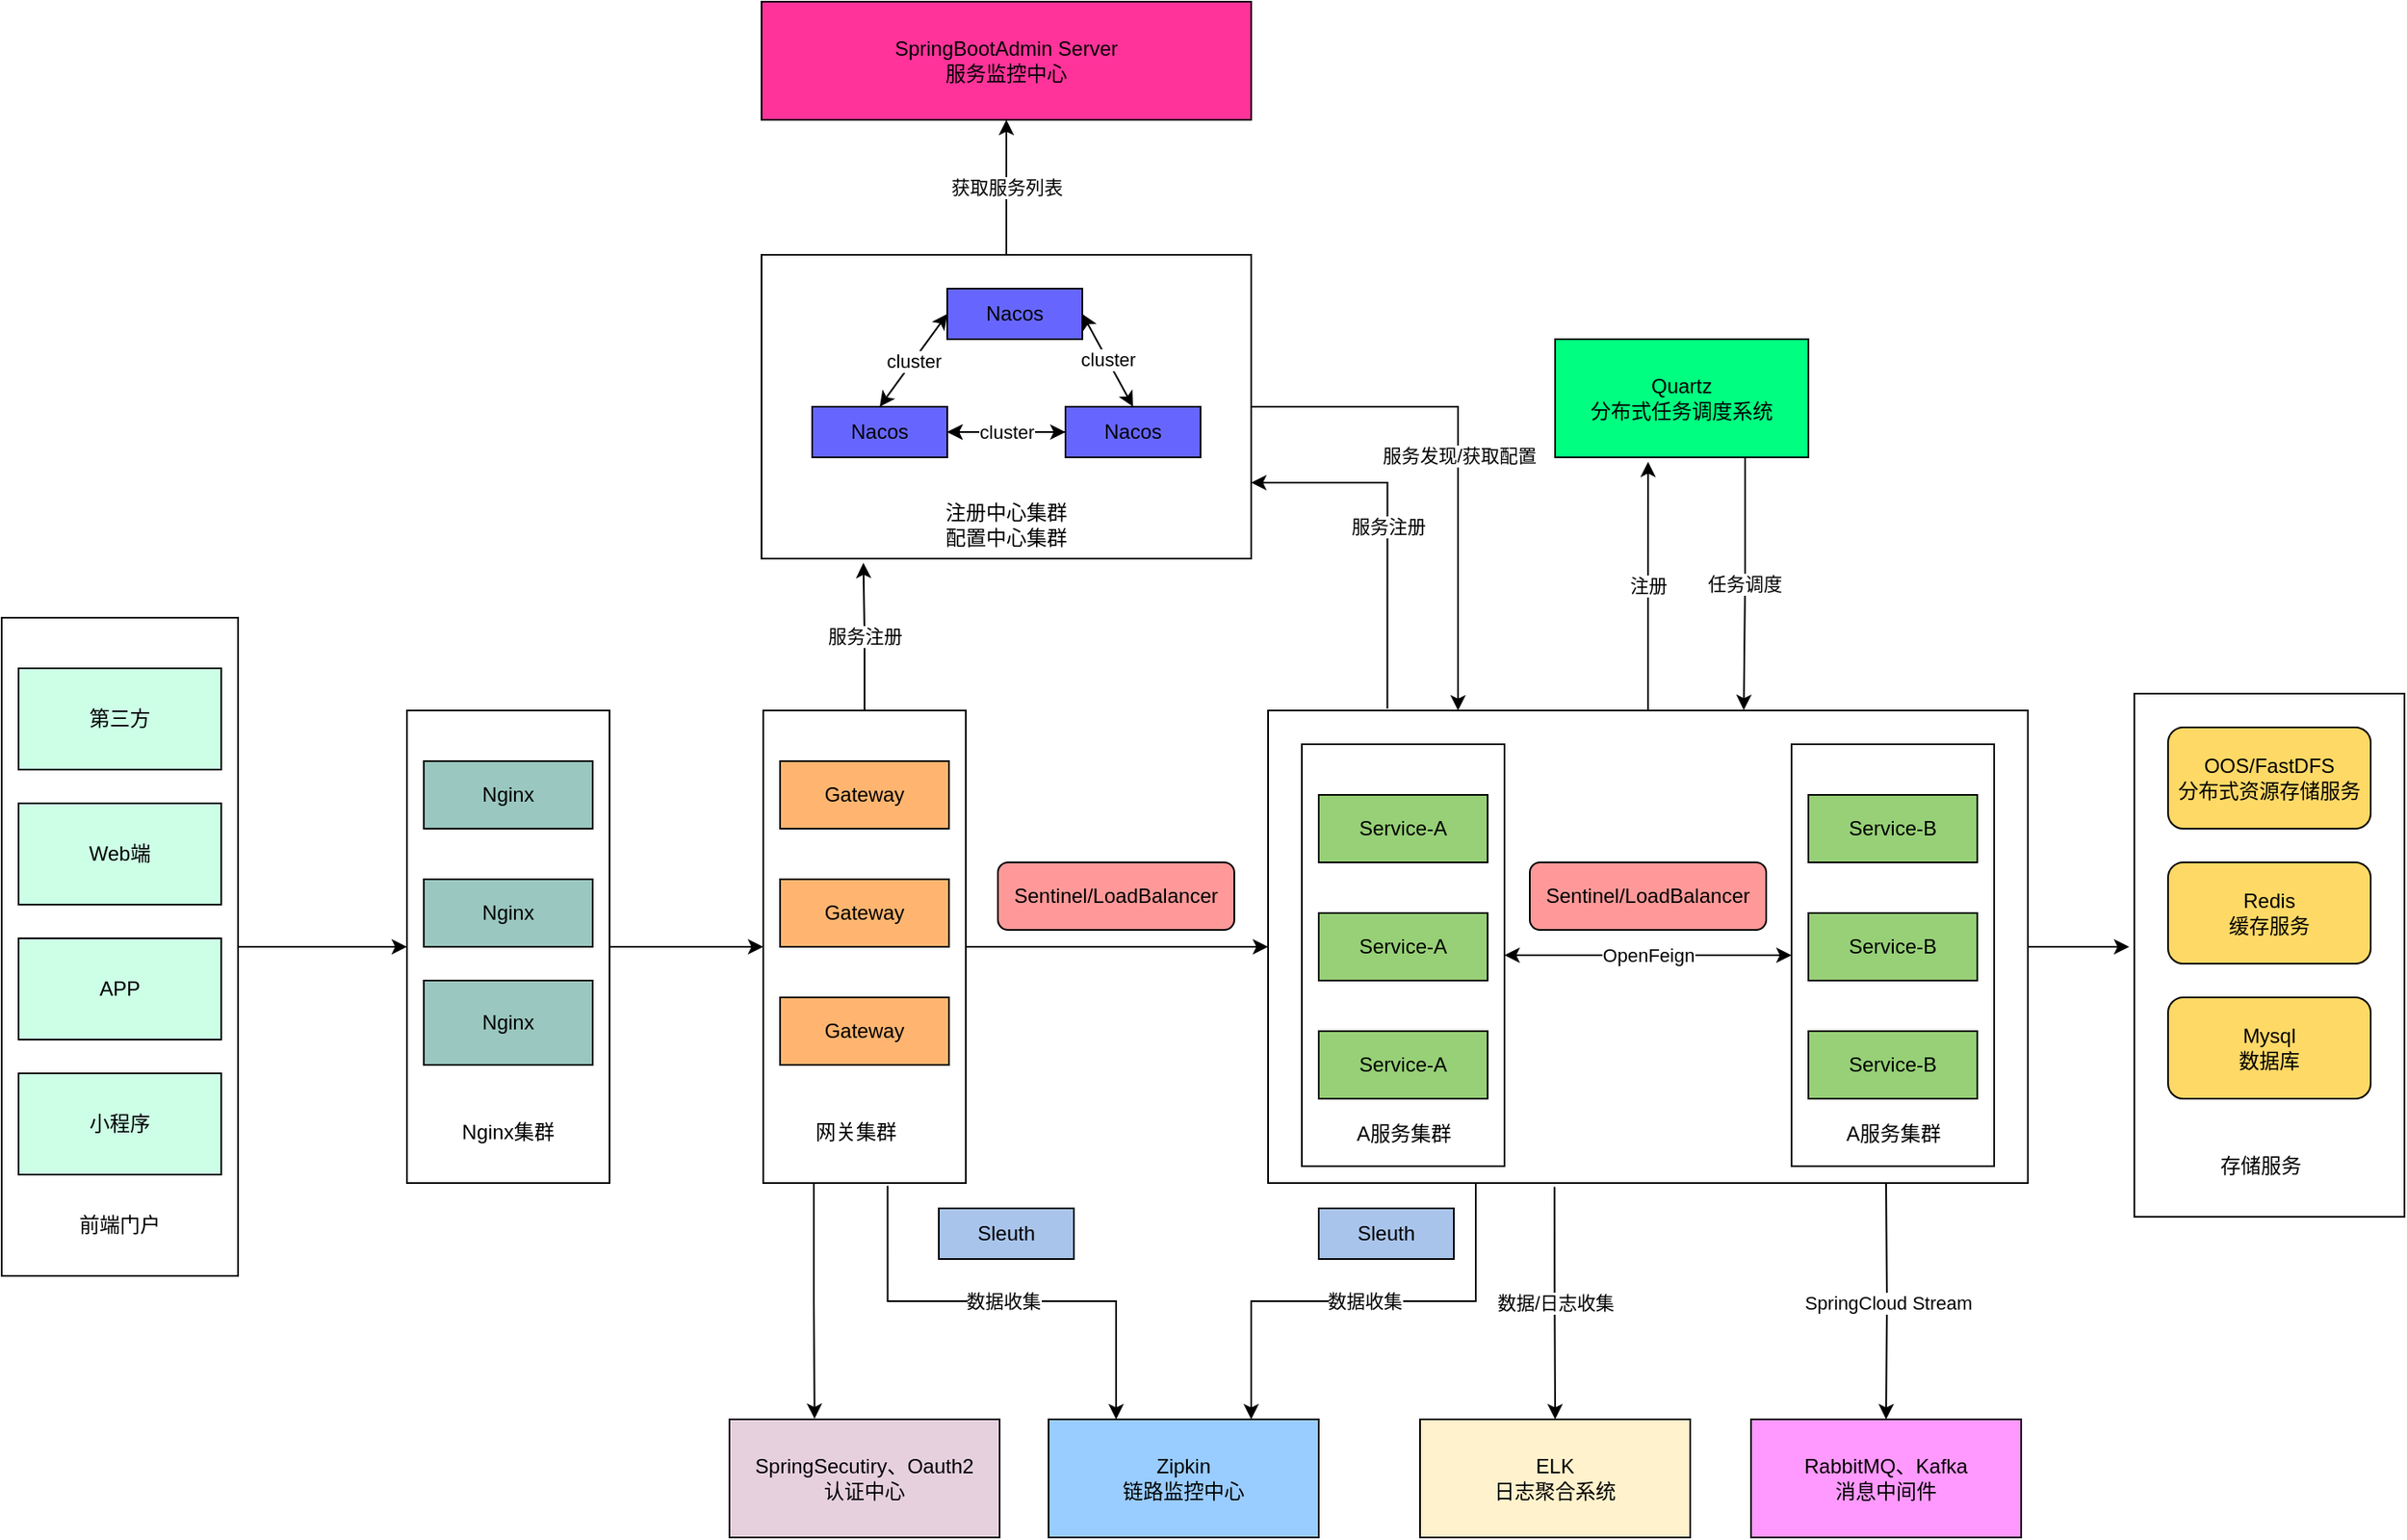 <mxfile version="15.2.5" type="github">
  <diagram id="hAlvQEQZmwfHhiAsySbr" name="第 1 页">
    <mxGraphModel dx="2425" dy="684" grid="1" gridSize="10" guides="1" tooltips="1" connect="1" arrows="1" fold="1" page="1" pageScale="1" pageWidth="827" pageHeight="1169" math="0" shadow="0">
      <root>
        <mxCell id="0" />
        <mxCell id="1" parent="0" />
        <mxCell id="vxcYbO20Ohb1d8lzNLRG-107" value="" style="rounded=0;whiteSpace=wrap;html=1;" vertex="1" parent="1">
          <mxGeometry x="623" y="490" width="160" height="310" as="geometry" />
        </mxCell>
        <mxCell id="vxcYbO20Ohb1d8lzNLRG-1" value="Mysql&lt;br&gt;数据库" style="rounded=1;whiteSpace=wrap;html=1;fillColor=#FFD966;" vertex="1" parent="1">
          <mxGeometry x="643" y="670" width="120" height="60" as="geometry" />
        </mxCell>
        <mxCell id="vxcYbO20Ohb1d8lzNLRG-2" value="Redis&lt;br&gt;缓存服务" style="rounded=1;whiteSpace=wrap;html=1;fillColor=#FFD966;" vertex="1" parent="1">
          <mxGeometry x="643" y="590" width="120" height="60" as="geometry" />
        </mxCell>
        <mxCell id="vxcYbO20Ohb1d8lzNLRG-3" value="OOS/FastDFS&lt;br&gt;分布式资源存储服务" style="rounded=1;whiteSpace=wrap;html=1;fillColor=#FFD966;" vertex="1" parent="1">
          <mxGeometry x="643" y="510" width="120" height="60" as="geometry" />
        </mxCell>
        <mxCell id="vxcYbO20Ohb1d8lzNLRG-100" value="注册" style="edgeStyle=orthogonalEdgeStyle;rounded=0;orthogonalLoop=1;jettySize=auto;html=1;exitX=0.5;exitY=0;exitDx=0;exitDy=0;entryX=0.367;entryY=1.037;entryDx=0;entryDy=0;entryPerimeter=0;" edge="1" parent="1" source="vxcYbO20Ohb1d8lzNLRG-4" target="vxcYbO20Ohb1d8lzNLRG-46">
          <mxGeometry relative="1" as="geometry" />
        </mxCell>
        <mxCell id="vxcYbO20Ohb1d8lzNLRG-102" value="SpringCloud Stream" style="edgeStyle=orthogonalEdgeStyle;rounded=0;orthogonalLoop=1;jettySize=auto;html=1;entryX=0.5;entryY=0;entryDx=0;entryDy=0;" edge="1" parent="1" target="vxcYbO20Ohb1d8lzNLRG-22">
          <mxGeometry relative="1" as="geometry">
            <mxPoint x="476" y="780" as="sourcePoint" />
          </mxGeometry>
        </mxCell>
        <mxCell id="vxcYbO20Ohb1d8lzNLRG-103" value="数据/日志收集" style="edgeStyle=orthogonalEdgeStyle;rounded=0;orthogonalLoop=1;jettySize=auto;html=1;entryX=0.5;entryY=0;entryDx=0;entryDy=0;exitX=0.377;exitY=1.008;exitDx=0;exitDy=0;exitPerimeter=0;" edge="1" parent="1" source="vxcYbO20Ohb1d8lzNLRG-4" target="vxcYbO20Ohb1d8lzNLRG-20">
          <mxGeometry relative="1" as="geometry">
            <mxPoint x="223" y="900" as="targetPoint" />
            <mxPoint x="251" y="780" as="sourcePoint" />
          </mxGeometry>
        </mxCell>
        <mxCell id="vxcYbO20Ohb1d8lzNLRG-105" value="服务发现/获取配置" style="edgeStyle=orthogonalEdgeStyle;rounded=0;orthogonalLoop=1;jettySize=auto;html=1;entryX=0.25;entryY=0;entryDx=0;entryDy=0;exitX=1;exitY=0.5;exitDx=0;exitDy=0;" edge="1" parent="1" source="vxcYbO20Ohb1d8lzNLRG-34" target="vxcYbO20Ohb1d8lzNLRG-4">
          <mxGeometry relative="1" as="geometry">
            <mxPoint x="190" y="250" as="sourcePoint" />
          </mxGeometry>
        </mxCell>
        <mxCell id="vxcYbO20Ohb1d8lzNLRG-109" style="edgeStyle=orthogonalEdgeStyle;rounded=0;orthogonalLoop=1;jettySize=auto;html=1;exitX=1;exitY=0.5;exitDx=0;exitDy=0;" edge="1" parent="1" source="vxcYbO20Ohb1d8lzNLRG-4">
          <mxGeometry relative="1" as="geometry">
            <mxPoint x="620" y="640" as="targetPoint" />
          </mxGeometry>
        </mxCell>
        <mxCell id="vxcYbO20Ohb1d8lzNLRG-4" value="" style="rounded=0;whiteSpace=wrap;html=1;" vertex="1" parent="1">
          <mxGeometry x="110" y="500" width="450" height="280" as="geometry" />
        </mxCell>
        <mxCell id="vxcYbO20Ohb1d8lzNLRG-20" value="ELK&lt;br&gt;日志聚合系统" style="rounded=0;whiteSpace=wrap;html=1;fillColor=#FFF2CC;" vertex="1" parent="1">
          <mxGeometry x="200" y="920" width="160" height="70" as="geometry" />
        </mxCell>
        <mxCell id="vxcYbO20Ohb1d8lzNLRG-22" value="RabbitMQ、Kafka&lt;br&gt;消息中间件" style="rounded=0;whiteSpace=wrap;html=1;fillColor=#FF99FF;" vertex="1" parent="1">
          <mxGeometry x="396" y="920" width="160" height="70" as="geometry" />
        </mxCell>
        <mxCell id="vxcYbO20Ohb1d8lzNLRG-71" style="edgeStyle=orthogonalEdgeStyle;rounded=0;orthogonalLoop=1;jettySize=auto;html=1;exitX=1;exitY=0.5;exitDx=0;exitDy=0;entryX=0;entryY=0.5;entryDx=0;entryDy=0;" edge="1" parent="1" source="vxcYbO20Ohb1d8lzNLRG-23" target="vxcYbO20Ohb1d8lzNLRG-4">
          <mxGeometry relative="1" as="geometry" />
        </mxCell>
        <mxCell id="vxcYbO20Ohb1d8lzNLRG-99" style="edgeStyle=orthogonalEdgeStyle;rounded=0;orthogonalLoop=1;jettySize=auto;html=1;exitX=0.25;exitY=1;exitDx=0;exitDy=0;entryX=0.315;entryY=-0.005;entryDx=0;entryDy=0;entryPerimeter=0;" edge="1" parent="1" source="vxcYbO20Ohb1d8lzNLRG-23" target="vxcYbO20Ohb1d8lzNLRG-29">
          <mxGeometry relative="1" as="geometry">
            <Array as="points" />
          </mxGeometry>
        </mxCell>
        <mxCell id="vxcYbO20Ohb1d8lzNLRG-104" value="服务注册" style="edgeStyle=orthogonalEdgeStyle;rounded=0;orthogonalLoop=1;jettySize=auto;html=1;exitX=0.5;exitY=0;exitDx=0;exitDy=0;entryX=0.208;entryY=1.014;entryDx=0;entryDy=0;entryPerimeter=0;" edge="1" parent="1" source="vxcYbO20Ohb1d8lzNLRG-23" target="vxcYbO20Ohb1d8lzNLRG-34">
          <mxGeometry relative="1" as="geometry" />
        </mxCell>
        <mxCell id="vxcYbO20Ohb1d8lzNLRG-23" value="" style="rounded=0;whiteSpace=wrap;html=1;" vertex="1" parent="1">
          <mxGeometry x="-189" y="500" width="120" height="280" as="geometry" />
        </mxCell>
        <mxCell id="vxcYbO20Ohb1d8lzNLRG-24" value="网关集群" style="text;html=1;strokeColor=none;fillColor=none;align=center;verticalAlign=middle;whiteSpace=wrap;rounded=0;" vertex="1" parent="1">
          <mxGeometry x="-159" y="740" width="50" height="20" as="geometry" />
        </mxCell>
        <mxCell id="vxcYbO20Ohb1d8lzNLRG-25" value="Gateway" style="rounded=0;whiteSpace=wrap;html=1;fillColor=#FFB570;" vertex="1" parent="1">
          <mxGeometry x="-179" y="530" width="100" height="40" as="geometry" />
        </mxCell>
        <mxCell id="vxcYbO20Ohb1d8lzNLRG-26" value="Gateway" style="rounded=0;whiteSpace=wrap;html=1;fillColor=#FFB570;" vertex="1" parent="1">
          <mxGeometry x="-179" y="600" width="100" height="40" as="geometry" />
        </mxCell>
        <mxCell id="vxcYbO20Ohb1d8lzNLRG-27" value="Gateway" style="rounded=0;whiteSpace=wrap;html=1;fillColor=#FFB570;" vertex="1" parent="1">
          <mxGeometry x="-179" y="670" width="100" height="40" as="geometry" />
        </mxCell>
        <mxCell id="vxcYbO20Ohb1d8lzNLRG-29" value="SpringSecutiry、Oauth2&lt;br&gt;认证中心" style="rounded=0;whiteSpace=wrap;html=1;fillColor=#E6D0DE;" vertex="1" parent="1">
          <mxGeometry x="-209" y="920" width="160" height="70" as="geometry" />
        </mxCell>
        <mxCell id="vxcYbO20Ohb1d8lzNLRG-34" value="" style="rounded=0;whiteSpace=wrap;html=1;" vertex="1" parent="1">
          <mxGeometry x="-190" y="230" width="290" height="180" as="geometry" />
        </mxCell>
        <mxCell id="vxcYbO20Ohb1d8lzNLRG-35" value="Nacos" style="rounded=0;whiteSpace=wrap;html=1;" vertex="1" parent="1">
          <mxGeometry x="-80" y="250" width="80" height="30" as="geometry" />
        </mxCell>
        <mxCell id="vxcYbO20Ohb1d8lzNLRG-36" value="Nacos" style="rounded=0;whiteSpace=wrap;html=1;fillColor=#6666FF;" vertex="1" parent="1">
          <mxGeometry x="-160" y="320" width="80" height="30" as="geometry" />
        </mxCell>
        <mxCell id="vxcYbO20Ohb1d8lzNLRG-42" value="" style="edgeStyle=orthogonalEdgeStyle;rounded=0;orthogonalLoop=1;jettySize=auto;html=1;" edge="1" parent="1" source="vxcYbO20Ohb1d8lzNLRG-37" target="vxcYbO20Ohb1d8lzNLRG-36">
          <mxGeometry relative="1" as="geometry" />
        </mxCell>
        <mxCell id="vxcYbO20Ohb1d8lzNLRG-37" value="Nacos" style="rounded=0;whiteSpace=wrap;html=1;fillColor=#6666FF;" vertex="1" parent="1">
          <mxGeometry x="-10" y="320" width="80" height="30" as="geometry" />
        </mxCell>
        <mxCell id="vxcYbO20Ohb1d8lzNLRG-38" value="注册中心集群&lt;br&gt;配置中心集群" style="text;html=1;strokeColor=none;fillColor=none;align=center;verticalAlign=middle;whiteSpace=wrap;rounded=0;" vertex="1" parent="1">
          <mxGeometry x="-105" y="380" width="120" height="20" as="geometry" />
        </mxCell>
        <mxCell id="vxcYbO20Ohb1d8lzNLRG-39" value="cluster" style="endArrow=classic;startArrow=classic;html=1;entryX=0;entryY=0.5;entryDx=0;entryDy=0;exitX=0.5;exitY=0;exitDx=0;exitDy=0;" edge="1" parent="1" source="vxcYbO20Ohb1d8lzNLRG-36" target="vxcYbO20Ohb1d8lzNLRG-35">
          <mxGeometry width="50" height="50" relative="1" as="geometry">
            <mxPoint x="-130" y="310" as="sourcePoint" />
            <mxPoint x="-100" y="270" as="targetPoint" />
          </mxGeometry>
        </mxCell>
        <mxCell id="vxcYbO20Ohb1d8lzNLRG-40" value="cluster" style="endArrow=classic;startArrow=classic;html=1;entryX=1;entryY=0.5;entryDx=0;entryDy=0;exitX=0.5;exitY=0;exitDx=0;exitDy=0;" edge="1" parent="1" source="vxcYbO20Ohb1d8lzNLRG-37" target="vxcYbO20Ohb1d8lzNLRG-35">
          <mxGeometry width="50" height="50" relative="1" as="geometry">
            <mxPoint x="30" y="310" as="sourcePoint" />
            <mxPoint x="80" y="260" as="targetPoint" />
          </mxGeometry>
        </mxCell>
        <mxCell id="vxcYbO20Ohb1d8lzNLRG-41" value="cluster" style="endArrow=classic;startArrow=classic;html=1;exitX=1;exitY=0.5;exitDx=0;exitDy=0;" edge="1" parent="1" source="vxcYbO20Ohb1d8lzNLRG-36">
          <mxGeometry width="50" height="50" relative="1" as="geometry">
            <mxPoint x="170" y="370" as="sourcePoint" />
            <mxPoint x="-10" y="335" as="targetPoint" />
          </mxGeometry>
        </mxCell>
        <mxCell id="vxcYbO20Ohb1d8lzNLRG-43" value="SpringBootAdmin Server&lt;br&gt;服务监控中心" style="rounded=0;whiteSpace=wrap;html=1;fillColor=#FF3399;" vertex="1" parent="1">
          <mxGeometry x="-190" y="80" width="290" height="70" as="geometry" />
        </mxCell>
        <mxCell id="vxcYbO20Ohb1d8lzNLRG-45" value="获取服务列表" style="endArrow=classic;html=1;entryX=0.5;entryY=1;entryDx=0;entryDy=0;exitX=0.5;exitY=0;exitDx=0;exitDy=0;" edge="1" parent="1" source="vxcYbO20Ohb1d8lzNLRG-34" target="vxcYbO20Ohb1d8lzNLRG-43">
          <mxGeometry width="50" height="50" relative="1" as="geometry">
            <mxPoint x="-60" y="220" as="sourcePoint" />
            <mxPoint x="-10" y="170" as="targetPoint" />
          </mxGeometry>
        </mxCell>
        <mxCell id="vxcYbO20Ohb1d8lzNLRG-101" value="任务调度" style="edgeStyle=orthogonalEdgeStyle;rounded=0;orthogonalLoop=1;jettySize=auto;html=1;exitX=0.75;exitY=1;exitDx=0;exitDy=0;entryX=0.626;entryY=-0.001;entryDx=0;entryDy=0;entryPerimeter=0;" edge="1" parent="1" source="vxcYbO20Ohb1d8lzNLRG-46" target="vxcYbO20Ohb1d8lzNLRG-4">
          <mxGeometry relative="1" as="geometry" />
        </mxCell>
        <mxCell id="vxcYbO20Ohb1d8lzNLRG-46" value="Quartz&lt;br&gt;分布式任务调度系统" style="rounded=0;whiteSpace=wrap;html=1;fillColor=#00FF80;" vertex="1" parent="1">
          <mxGeometry x="280" y="280" width="150" height="70" as="geometry" />
        </mxCell>
        <mxCell id="vxcYbO20Ohb1d8lzNLRG-72" value="Sentinel/LoadBalancer" style="rounded=1;whiteSpace=wrap;html=1;fillColor=#FF9999;" vertex="1" parent="1">
          <mxGeometry x="265" y="590" width="140" height="40" as="geometry" />
        </mxCell>
        <mxCell id="vxcYbO20Ohb1d8lzNLRG-73" value="" style="rounded=0;whiteSpace=wrap;html=1;" vertex="1" parent="1">
          <mxGeometry x="130" y="520" width="120" height="250" as="geometry" />
        </mxCell>
        <mxCell id="vxcYbO20Ohb1d8lzNLRG-74" value="A服务集群" style="text;html=1;strokeColor=none;fillColor=none;align=center;verticalAlign=middle;whiteSpace=wrap;rounded=0;" vertex="1" parent="1">
          <mxGeometry x="157.5" y="741" width="65" height="20" as="geometry" />
        </mxCell>
        <mxCell id="vxcYbO20Ohb1d8lzNLRG-75" value="Service-A" style="rounded=0;whiteSpace=wrap;html=1;fillColor=#97D077;" vertex="1" parent="1">
          <mxGeometry x="140" y="550" width="100" height="40" as="geometry" />
        </mxCell>
        <mxCell id="vxcYbO20Ohb1d8lzNLRG-76" value="Service-A" style="rounded=0;whiteSpace=wrap;html=1;fillColor=#97D077;" vertex="1" parent="1">
          <mxGeometry x="140" y="620" width="100" height="40" as="geometry" />
        </mxCell>
        <mxCell id="vxcYbO20Ohb1d8lzNLRG-77" value="Service-A" style="rounded=0;whiteSpace=wrap;html=1;fillColor=#97D077;" vertex="1" parent="1">
          <mxGeometry x="140" y="690" width="100" height="40" as="geometry" />
        </mxCell>
        <mxCell id="vxcYbO20Ohb1d8lzNLRG-78" value="" style="rounded=0;whiteSpace=wrap;html=1;" vertex="1" parent="1">
          <mxGeometry x="420" y="520" width="120" height="250" as="geometry" />
        </mxCell>
        <mxCell id="vxcYbO20Ohb1d8lzNLRG-79" value="A服务集群" style="text;html=1;strokeColor=none;fillColor=none;align=center;verticalAlign=middle;whiteSpace=wrap;rounded=0;" vertex="1" parent="1">
          <mxGeometry x="447.5" y="741" width="65" height="20" as="geometry" />
        </mxCell>
        <mxCell id="vxcYbO20Ohb1d8lzNLRG-80" value="Service-B" style="rounded=0;whiteSpace=wrap;html=1;fillColor=#97D077;" vertex="1" parent="1">
          <mxGeometry x="430" y="550" width="100" height="40" as="geometry" />
        </mxCell>
        <mxCell id="vxcYbO20Ohb1d8lzNLRG-81" value="Service-B" style="rounded=0;whiteSpace=wrap;html=1;fillColor=#97D077;" vertex="1" parent="1">
          <mxGeometry x="430" y="620" width="100" height="40" as="geometry" />
        </mxCell>
        <mxCell id="vxcYbO20Ohb1d8lzNLRG-82" value="Service-B" style="rounded=0;whiteSpace=wrap;html=1;fillColor=#97D077;" vertex="1" parent="1">
          <mxGeometry x="430" y="690" width="100" height="40" as="geometry" />
        </mxCell>
        <mxCell id="vxcYbO20Ohb1d8lzNLRG-83" value="OpenFeign" style="endArrow=classic;startArrow=classic;html=1;exitX=1;exitY=0.5;exitDx=0;exitDy=0;entryX=0;entryY=0.5;entryDx=0;entryDy=0;" edge="1" parent="1" source="vxcYbO20Ohb1d8lzNLRG-73" target="vxcYbO20Ohb1d8lzNLRG-78">
          <mxGeometry width="50" height="50" relative="1" as="geometry">
            <mxPoint x="310" y="650" as="sourcePoint" />
            <mxPoint x="360" y="600" as="targetPoint" />
          </mxGeometry>
        </mxCell>
        <mxCell id="vxcYbO20Ohb1d8lzNLRG-84" value="Sentinel/LoadBalancer" style="rounded=1;whiteSpace=wrap;html=1;fillColor=#FF9999;" vertex="1" parent="1">
          <mxGeometry x="-50" y="590" width="140" height="40" as="geometry" />
        </mxCell>
        <mxCell id="vxcYbO20Ohb1d8lzNLRG-97" style="edgeStyle=orthogonalEdgeStyle;rounded=0;orthogonalLoop=1;jettySize=auto;html=1;exitX=1;exitY=0.5;exitDx=0;exitDy=0;entryX=0;entryY=0.5;entryDx=0;entryDy=0;" edge="1" parent="1" source="vxcYbO20Ohb1d8lzNLRG-85" target="vxcYbO20Ohb1d8lzNLRG-92">
          <mxGeometry relative="1" as="geometry" />
        </mxCell>
        <mxCell id="vxcYbO20Ohb1d8lzNLRG-85" value="" style="rounded=0;whiteSpace=wrap;html=1;" vertex="1" parent="1">
          <mxGeometry x="-640" y="445" width="140" height="390" as="geometry" />
        </mxCell>
        <mxCell id="vxcYbO20Ohb1d8lzNLRG-86" value="第三方" style="rounded=0;whiteSpace=wrap;html=1;fillColor=#CCFFE6;" vertex="1" parent="1">
          <mxGeometry x="-630" y="475" width="120" height="60" as="geometry" />
        </mxCell>
        <mxCell id="vxcYbO20Ohb1d8lzNLRG-87" value="Web端" style="rounded=0;whiteSpace=wrap;html=1;" vertex="1" parent="1">
          <mxGeometry x="-630" y="555" width="120" height="60" as="geometry" />
        </mxCell>
        <mxCell id="vxcYbO20Ohb1d8lzNLRG-88" value="APP" style="rounded=0;whiteSpace=wrap;html=1;" vertex="1" parent="1">
          <mxGeometry x="-630" y="635" width="120" height="60" as="geometry" />
        </mxCell>
        <mxCell id="vxcYbO20Ohb1d8lzNLRG-89" value="小程序" style="rounded=0;whiteSpace=wrap;html=1;" vertex="1" parent="1">
          <mxGeometry x="-630" y="715" width="120" height="60" as="geometry" />
        </mxCell>
        <mxCell id="vxcYbO20Ohb1d8lzNLRG-90" value="前端门户" style="text;html=1;strokeColor=none;fillColor=none;align=center;verticalAlign=middle;whiteSpace=wrap;rounded=0;" vertex="1" parent="1">
          <mxGeometry x="-595" y="795" width="50" height="20" as="geometry" />
        </mxCell>
        <mxCell id="vxcYbO20Ohb1d8lzNLRG-98" style="edgeStyle=orthogonalEdgeStyle;rounded=0;orthogonalLoop=1;jettySize=auto;html=1;exitX=1;exitY=0.5;exitDx=0;exitDy=0;entryX=0;entryY=0.5;entryDx=0;entryDy=0;" edge="1" parent="1" source="vxcYbO20Ohb1d8lzNLRG-92" target="vxcYbO20Ohb1d8lzNLRG-23">
          <mxGeometry relative="1" as="geometry" />
        </mxCell>
        <mxCell id="vxcYbO20Ohb1d8lzNLRG-92" value="" style="rounded=0;whiteSpace=wrap;html=1;" vertex="1" parent="1">
          <mxGeometry x="-400" y="500" width="120" height="280" as="geometry" />
        </mxCell>
        <mxCell id="vxcYbO20Ohb1d8lzNLRG-93" value="Nginx集群" style="text;html=1;strokeColor=none;fillColor=none;align=center;verticalAlign=middle;whiteSpace=wrap;rounded=0;" vertex="1" parent="1">
          <mxGeometry x="-370" y="740" width="60" height="20" as="geometry" />
        </mxCell>
        <mxCell id="vxcYbO20Ohb1d8lzNLRG-94" value="Nginx" style="rounded=0;whiteSpace=wrap;html=1;fillColor=#9AC7BF;" vertex="1" parent="1">
          <mxGeometry x="-390" y="530" width="100" height="40" as="geometry" />
        </mxCell>
        <mxCell id="vxcYbO20Ohb1d8lzNLRG-95" value="Nginx" style="rounded=0;whiteSpace=wrap;html=1;fillColor=#9AC7BF;" vertex="1" parent="1">
          <mxGeometry x="-390" y="600" width="100" height="40" as="geometry" />
        </mxCell>
        <mxCell id="vxcYbO20Ohb1d8lzNLRG-96" value="Nginx" style="rounded=0;whiteSpace=wrap;html=1;fillColor=#9AC7BF;" vertex="1" parent="1">
          <mxGeometry x="-390" y="660" width="100" height="50" as="geometry" />
        </mxCell>
        <mxCell id="vxcYbO20Ohb1d8lzNLRG-108" value="存储服务" style="text;html=1;strokeColor=none;fillColor=none;align=center;verticalAlign=middle;whiteSpace=wrap;rounded=0;" vertex="1" parent="1">
          <mxGeometry x="673" y="760" width="50" height="20" as="geometry" />
        </mxCell>
        <mxCell id="vxcYbO20Ohb1d8lzNLRG-110" value="Zipkin&lt;br&gt;链路监控中心" style="rounded=0;whiteSpace=wrap;html=1;fillColor=#99CCFF;" vertex="1" parent="1">
          <mxGeometry x="-20" y="920" width="160" height="70" as="geometry" />
        </mxCell>
        <mxCell id="vxcYbO20Ohb1d8lzNLRG-115" value="服务注册" style="edgeStyle=orthogonalEdgeStyle;rounded=0;orthogonalLoop=1;jettySize=auto;html=1;entryX=1;entryY=0.75;entryDx=0;entryDy=0;exitX=0.157;exitY=-0.004;exitDx=0;exitDy=0;exitPerimeter=0;" edge="1" parent="1" source="vxcYbO20Ohb1d8lzNLRG-4" target="vxcYbO20Ohb1d8lzNLRG-34">
          <mxGeometry relative="1" as="geometry">
            <mxPoint x="180" y="490" as="sourcePoint" />
            <mxPoint x="232.5" y="510.0" as="targetPoint" />
            <Array as="points">
              <mxPoint x="181" y="365" />
            </Array>
          </mxGeometry>
        </mxCell>
        <mxCell id="vxcYbO20Ohb1d8lzNLRG-117" value="数据收集" style="edgeStyle=orthogonalEdgeStyle;rounded=0;orthogonalLoop=1;jettySize=auto;html=1;entryX=0.25;entryY=0;entryDx=0;entryDy=0;exitX=0.614;exitY=1.006;exitDx=0;exitDy=0;exitPerimeter=0;" edge="1" parent="1" source="vxcYbO20Ohb1d8lzNLRG-23" target="vxcYbO20Ohb1d8lzNLRG-110">
          <mxGeometry relative="1" as="geometry">
            <mxPoint x="-106.25" y="835" as="sourcePoint" />
            <mxPoint x="16.25" y="1015.0" as="targetPoint" />
            <Array as="points">
              <mxPoint x="-115" y="850" />
              <mxPoint x="20" y="850" />
            </Array>
          </mxGeometry>
        </mxCell>
        <mxCell id="vxcYbO20Ohb1d8lzNLRG-118" value="数据收集" style="edgeStyle=orthogonalEdgeStyle;rounded=0;orthogonalLoop=1;jettySize=auto;html=1;entryX=0.75;entryY=0;entryDx=0;entryDy=0;" edge="1" parent="1" target="vxcYbO20Ohb1d8lzNLRG-110">
          <mxGeometry relative="1" as="geometry">
            <mxPoint x="233" y="780" as="sourcePoint" />
            <mxPoint x="200.0" y="953.32" as="targetPoint" />
            <Array as="points">
              <mxPoint x="233" y="850" />
              <mxPoint x="100" y="850" />
            </Array>
          </mxGeometry>
        </mxCell>
        <mxCell id="vxcYbO20Ohb1d8lzNLRG-119" value="Sleuth" style="rounded=0;whiteSpace=wrap;html=1;fillColor=#A9C4EB;" vertex="1" parent="1">
          <mxGeometry x="-85" y="795" width="80" height="30" as="geometry" />
        </mxCell>
        <mxCell id="vxcYbO20Ohb1d8lzNLRG-120" value="Sleuth" style="rounded=0;whiteSpace=wrap;html=1;fillColor=#A9C4EB;" vertex="1" parent="1">
          <mxGeometry x="140" y="795" width="80" height="30" as="geometry" />
        </mxCell>
        <mxCell id="vxcYbO20Ohb1d8lzNLRG-121" value="Nacos" style="rounded=0;whiteSpace=wrap;html=1;fillColor=#6666FF;" vertex="1" parent="1">
          <mxGeometry x="-80" y="250" width="80" height="30" as="geometry" />
        </mxCell>
        <mxCell id="vxcYbO20Ohb1d8lzNLRG-122" value="小程序" style="rounded=0;whiteSpace=wrap;html=1;fillColor=#CCFFE6;" vertex="1" parent="1">
          <mxGeometry x="-630" y="715" width="120" height="60" as="geometry" />
        </mxCell>
        <mxCell id="vxcYbO20Ohb1d8lzNLRG-123" value="APP" style="rounded=0;whiteSpace=wrap;html=1;fillColor=#CCFFE6;" vertex="1" parent="1">
          <mxGeometry x="-630" y="635" width="120" height="60" as="geometry" />
        </mxCell>
        <mxCell id="vxcYbO20Ohb1d8lzNLRG-124" value="Web端" style="rounded=0;whiteSpace=wrap;html=1;fillColor=#CCFFE6;" vertex="1" parent="1">
          <mxGeometry x="-630" y="555" width="120" height="60" as="geometry" />
        </mxCell>
      </root>
    </mxGraphModel>
  </diagram>
</mxfile>
